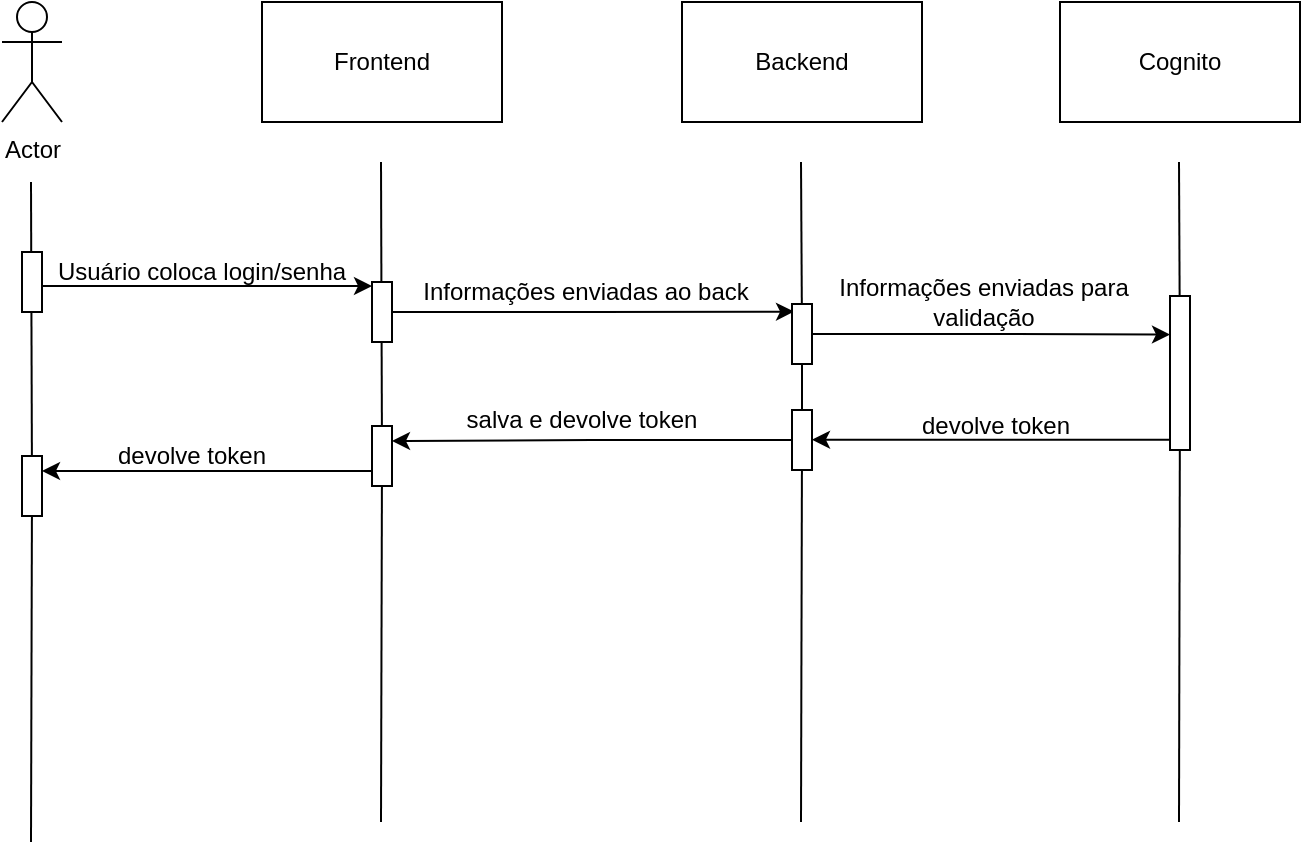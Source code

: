 <mxfile version="21.5.2" type="device">
  <diagram id="C5RBs43oDa-KdzZeNtuy" name="Page-1">
    <mxGraphModel dx="933" dy="408" grid="1" gridSize="10" guides="1" tooltips="1" connect="1" arrows="1" fold="1" page="1" pageScale="1" pageWidth="827" pageHeight="1169" math="0" shadow="0">
      <root>
        <mxCell id="WIyWlLk6GJQsqaUBKTNV-0" />
        <mxCell id="WIyWlLk6GJQsqaUBKTNV-1" parent="WIyWlLk6GJQsqaUBKTNV-0" />
        <mxCell id="DP0SXkxrdd04V-Bajsjn-0" value="Frontend" style="rounded=0;whiteSpace=wrap;html=1;" vertex="1" parent="WIyWlLk6GJQsqaUBKTNV-1">
          <mxGeometry x="155" y="50" width="120" height="60" as="geometry" />
        </mxCell>
        <mxCell id="DP0SXkxrdd04V-Bajsjn-1" value="Actor" style="shape=umlActor;verticalLabelPosition=bottom;verticalAlign=top;html=1;outlineConnect=0;" vertex="1" parent="WIyWlLk6GJQsqaUBKTNV-1">
          <mxGeometry x="25" y="50" width="30" height="60" as="geometry" />
        </mxCell>
        <mxCell id="DP0SXkxrdd04V-Bajsjn-2" value="" style="endArrow=none;html=1;rounded=0;" edge="1" parent="WIyWlLk6GJQsqaUBKTNV-1" source="DP0SXkxrdd04V-Bajsjn-34">
          <mxGeometry width="50" height="50" relative="1" as="geometry">
            <mxPoint x="39.5" y="470" as="sourcePoint" />
            <mxPoint x="39.5" y="140" as="targetPoint" />
          </mxGeometry>
        </mxCell>
        <mxCell id="DP0SXkxrdd04V-Bajsjn-3" value="Backend" style="rounded=0;whiteSpace=wrap;html=1;" vertex="1" parent="WIyWlLk6GJQsqaUBKTNV-1">
          <mxGeometry x="365" y="50" width="120" height="60" as="geometry" />
        </mxCell>
        <mxCell id="DP0SXkxrdd04V-Bajsjn-4" value="" style="endArrow=none;html=1;rounded=0;" edge="1" parent="WIyWlLk6GJQsqaUBKTNV-1" source="DP0SXkxrdd04V-Bajsjn-30">
          <mxGeometry width="50" height="50" relative="1" as="geometry">
            <mxPoint x="214.5" y="460" as="sourcePoint" />
            <mxPoint x="214.5" y="130" as="targetPoint" />
          </mxGeometry>
        </mxCell>
        <mxCell id="DP0SXkxrdd04V-Bajsjn-5" value="" style="endArrow=none;html=1;rounded=0;" edge="1" parent="WIyWlLk6GJQsqaUBKTNV-1" source="DP0SXkxrdd04V-Bajsjn-11">
          <mxGeometry width="50" height="50" relative="1" as="geometry">
            <mxPoint x="424.5" y="460" as="sourcePoint" />
            <mxPoint x="424.5" y="130" as="targetPoint" />
          </mxGeometry>
        </mxCell>
        <mxCell id="DP0SXkxrdd04V-Bajsjn-9" style="edgeStyle=orthogonalEdgeStyle;rounded=0;orthogonalLoop=1;jettySize=auto;html=1;exitX=1;exitY=0.5;exitDx=0;exitDy=0;entryX=0;entryY=0;entryDx=0;entryDy=0;" edge="1" parent="WIyWlLk6GJQsqaUBKTNV-1">
          <mxGeometry relative="1" as="geometry">
            <mxPoint x="45" y="192" as="sourcePoint" />
            <mxPoint x="210" y="192" as="targetPoint" />
          </mxGeometry>
        </mxCell>
        <mxCell id="DP0SXkxrdd04V-Bajsjn-6" value="" style="rounded=0;whiteSpace=wrap;html=1;" vertex="1" parent="WIyWlLk6GJQsqaUBKTNV-1">
          <mxGeometry x="35" y="175" width="10" height="30" as="geometry" />
        </mxCell>
        <mxCell id="DP0SXkxrdd04V-Bajsjn-14" style="edgeStyle=orthogonalEdgeStyle;rounded=0;orthogonalLoop=1;jettySize=auto;html=1;exitX=1;exitY=0.5;exitDx=0;exitDy=0;entryX=0.1;entryY=0.127;entryDx=0;entryDy=0;entryPerimeter=0;" edge="1" parent="WIyWlLk6GJQsqaUBKTNV-1" source="DP0SXkxrdd04V-Bajsjn-7" target="DP0SXkxrdd04V-Bajsjn-11">
          <mxGeometry relative="1" as="geometry" />
        </mxCell>
        <mxCell id="DP0SXkxrdd04V-Bajsjn-7" value="" style="rounded=0;whiteSpace=wrap;html=1;" vertex="1" parent="WIyWlLk6GJQsqaUBKTNV-1">
          <mxGeometry x="210" y="190" width="10" height="30" as="geometry" />
        </mxCell>
        <mxCell id="DP0SXkxrdd04V-Bajsjn-10" value="Usuário coloca login/senha" style="text;html=1;strokeColor=none;fillColor=none;align=center;verticalAlign=middle;whiteSpace=wrap;rounded=0;" vertex="1" parent="WIyWlLk6GJQsqaUBKTNV-1">
          <mxGeometry x="45" y="170" width="160" height="30" as="geometry" />
        </mxCell>
        <mxCell id="DP0SXkxrdd04V-Bajsjn-13" value="" style="endArrow=none;html=1;rounded=0;" edge="1" parent="WIyWlLk6GJQsqaUBKTNV-1" source="DP0SXkxrdd04V-Bajsjn-23" target="DP0SXkxrdd04V-Bajsjn-11">
          <mxGeometry width="50" height="50" relative="1" as="geometry">
            <mxPoint x="424.5" y="460" as="sourcePoint" />
            <mxPoint x="424.5" y="130" as="targetPoint" />
          </mxGeometry>
        </mxCell>
        <mxCell id="DP0SXkxrdd04V-Bajsjn-22" style="edgeStyle=orthogonalEdgeStyle;rounded=0;orthogonalLoop=1;jettySize=auto;html=1;entryX=0;entryY=0.25;entryDx=0;entryDy=0;" edge="1" parent="WIyWlLk6GJQsqaUBKTNV-1" source="DP0SXkxrdd04V-Bajsjn-11" target="DP0SXkxrdd04V-Bajsjn-19">
          <mxGeometry relative="1" as="geometry" />
        </mxCell>
        <mxCell id="DP0SXkxrdd04V-Bajsjn-11" value="" style="rounded=0;whiteSpace=wrap;html=1;" vertex="1" parent="WIyWlLk6GJQsqaUBKTNV-1">
          <mxGeometry x="420" y="201" width="10" height="30" as="geometry" />
        </mxCell>
        <mxCell id="DP0SXkxrdd04V-Bajsjn-15" value="Informações enviadas ao back" style="text;html=1;strokeColor=none;fillColor=none;align=center;verticalAlign=middle;whiteSpace=wrap;rounded=0;" vertex="1" parent="WIyWlLk6GJQsqaUBKTNV-1">
          <mxGeometry x="232" y="180" width="170" height="30" as="geometry" />
        </mxCell>
        <mxCell id="DP0SXkxrdd04V-Bajsjn-16" value="Cognito" style="rounded=0;whiteSpace=wrap;html=1;" vertex="1" parent="WIyWlLk6GJQsqaUBKTNV-1">
          <mxGeometry x="554" y="50" width="120" height="60" as="geometry" />
        </mxCell>
        <mxCell id="DP0SXkxrdd04V-Bajsjn-17" value="" style="endArrow=none;html=1;rounded=0;" edge="1" parent="WIyWlLk6GJQsqaUBKTNV-1" source="DP0SXkxrdd04V-Bajsjn-19">
          <mxGeometry width="50" height="50" relative="1" as="geometry">
            <mxPoint x="613.5" y="460" as="sourcePoint" />
            <mxPoint x="613.5" y="130" as="targetPoint" />
          </mxGeometry>
        </mxCell>
        <mxCell id="DP0SXkxrdd04V-Bajsjn-18" value="" style="endArrow=none;html=1;rounded=0;" edge="1" parent="WIyWlLk6GJQsqaUBKTNV-1" target="DP0SXkxrdd04V-Bajsjn-19">
          <mxGeometry width="50" height="50" relative="1" as="geometry">
            <mxPoint x="613.5" y="460" as="sourcePoint" />
            <mxPoint x="613.5" y="130" as="targetPoint" />
          </mxGeometry>
        </mxCell>
        <mxCell id="DP0SXkxrdd04V-Bajsjn-19" value="" style="rounded=0;whiteSpace=wrap;html=1;" vertex="1" parent="WIyWlLk6GJQsqaUBKTNV-1">
          <mxGeometry x="609" y="197" width="10" height="77" as="geometry" />
        </mxCell>
        <mxCell id="DP0SXkxrdd04V-Bajsjn-21" value="Informações enviadas para validação" style="text;html=1;strokeColor=none;fillColor=none;align=center;verticalAlign=middle;whiteSpace=wrap;rounded=0;" vertex="1" parent="WIyWlLk6GJQsqaUBKTNV-1">
          <mxGeometry x="431" y="185" width="170" height="30" as="geometry" />
        </mxCell>
        <mxCell id="DP0SXkxrdd04V-Bajsjn-24" value="" style="endArrow=none;html=1;rounded=0;" edge="1" parent="WIyWlLk6GJQsqaUBKTNV-1" target="DP0SXkxrdd04V-Bajsjn-23">
          <mxGeometry width="50" height="50" relative="1" as="geometry">
            <mxPoint x="424.5" y="460" as="sourcePoint" />
            <mxPoint x="425" y="231" as="targetPoint" />
          </mxGeometry>
        </mxCell>
        <mxCell id="DP0SXkxrdd04V-Bajsjn-32" style="edgeStyle=orthogonalEdgeStyle;rounded=0;orthogonalLoop=1;jettySize=auto;html=1;exitX=0;exitY=0.5;exitDx=0;exitDy=0;entryX=1;entryY=0.25;entryDx=0;entryDy=0;" edge="1" parent="WIyWlLk6GJQsqaUBKTNV-1" source="DP0SXkxrdd04V-Bajsjn-23" target="DP0SXkxrdd04V-Bajsjn-30">
          <mxGeometry relative="1" as="geometry" />
        </mxCell>
        <mxCell id="DP0SXkxrdd04V-Bajsjn-23" value="" style="rounded=0;whiteSpace=wrap;html=1;" vertex="1" parent="WIyWlLk6GJQsqaUBKTNV-1">
          <mxGeometry x="420" y="254" width="10" height="30" as="geometry" />
        </mxCell>
        <mxCell id="DP0SXkxrdd04V-Bajsjn-28" style="edgeStyle=orthogonalEdgeStyle;rounded=0;orthogonalLoop=1;jettySize=auto;html=1;entryX=0;entryY=0.25;entryDx=0;entryDy=0;startArrow=classic;startFill=1;endArrow=none;endFill=0;" edge="1" parent="WIyWlLk6GJQsqaUBKTNV-1">
          <mxGeometry relative="1" as="geometry">
            <mxPoint x="430" y="268.83" as="sourcePoint" />
            <mxPoint x="609" y="268.83" as="targetPoint" />
          </mxGeometry>
        </mxCell>
        <mxCell id="DP0SXkxrdd04V-Bajsjn-29" value="devolve token" style="text;html=1;strokeColor=none;fillColor=none;align=center;verticalAlign=middle;whiteSpace=wrap;rounded=0;" vertex="1" parent="WIyWlLk6GJQsqaUBKTNV-1">
          <mxGeometry x="437" y="247" width="170" height="30" as="geometry" />
        </mxCell>
        <mxCell id="DP0SXkxrdd04V-Bajsjn-31" value="" style="endArrow=none;html=1;rounded=0;" edge="1" parent="WIyWlLk6GJQsqaUBKTNV-1" target="DP0SXkxrdd04V-Bajsjn-30">
          <mxGeometry width="50" height="50" relative="1" as="geometry">
            <mxPoint x="214.5" y="460" as="sourcePoint" />
            <mxPoint x="214.5" y="130" as="targetPoint" />
          </mxGeometry>
        </mxCell>
        <mxCell id="DP0SXkxrdd04V-Bajsjn-36" style="edgeStyle=orthogonalEdgeStyle;rounded=0;orthogonalLoop=1;jettySize=auto;html=1;exitX=0;exitY=0.75;exitDx=0;exitDy=0;entryX=1;entryY=0.25;entryDx=0;entryDy=0;" edge="1" parent="WIyWlLk6GJQsqaUBKTNV-1" source="DP0SXkxrdd04V-Bajsjn-30" target="DP0SXkxrdd04V-Bajsjn-34">
          <mxGeometry relative="1" as="geometry" />
        </mxCell>
        <mxCell id="DP0SXkxrdd04V-Bajsjn-30" value="" style="rounded=0;whiteSpace=wrap;html=1;" vertex="1" parent="WIyWlLk6GJQsqaUBKTNV-1">
          <mxGeometry x="210" y="262" width="10" height="30" as="geometry" />
        </mxCell>
        <mxCell id="DP0SXkxrdd04V-Bajsjn-33" value="salva e devolve token" style="text;html=1;strokeColor=none;fillColor=none;align=center;verticalAlign=middle;whiteSpace=wrap;rounded=0;" vertex="1" parent="WIyWlLk6GJQsqaUBKTNV-1">
          <mxGeometry x="230" y="244" width="170" height="30" as="geometry" />
        </mxCell>
        <mxCell id="DP0SXkxrdd04V-Bajsjn-35" value="" style="endArrow=none;html=1;rounded=0;" edge="1" parent="WIyWlLk6GJQsqaUBKTNV-1" target="DP0SXkxrdd04V-Bajsjn-34">
          <mxGeometry width="50" height="50" relative="1" as="geometry">
            <mxPoint x="39.5" y="470" as="sourcePoint" />
            <mxPoint x="39.5" y="140" as="targetPoint" />
          </mxGeometry>
        </mxCell>
        <mxCell id="DP0SXkxrdd04V-Bajsjn-34" value="" style="rounded=0;whiteSpace=wrap;html=1;" vertex="1" parent="WIyWlLk6GJQsqaUBKTNV-1">
          <mxGeometry x="35" y="277" width="10" height="30" as="geometry" />
        </mxCell>
        <mxCell id="DP0SXkxrdd04V-Bajsjn-37" value="devolve token" style="text;html=1;strokeColor=none;fillColor=none;align=center;verticalAlign=middle;whiteSpace=wrap;rounded=0;" vertex="1" parent="WIyWlLk6GJQsqaUBKTNV-1">
          <mxGeometry x="35" y="262" width="170" height="30" as="geometry" />
        </mxCell>
      </root>
    </mxGraphModel>
  </diagram>
</mxfile>
